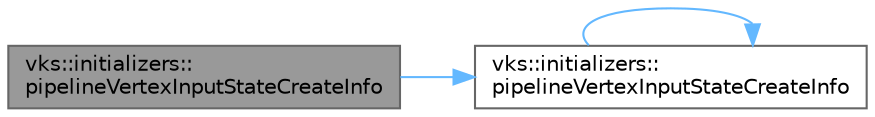 digraph "vks::initializers::pipelineVertexInputStateCreateInfo"
{
 // LATEX_PDF_SIZE
  bgcolor="transparent";
  edge [fontname=Helvetica,fontsize=10,labelfontname=Helvetica,labelfontsize=10];
  node [fontname=Helvetica,fontsize=10,shape=box,height=0.2,width=0.4];
  rankdir="LR";
  Node1 [id="Node000001",label="vks::initializers::\lpipelineVertexInputStateCreateInfo",height=0.2,width=0.4,color="gray40", fillcolor="grey60", style="filled", fontcolor="black",tooltip=" "];
  Node1 -> Node2 [id="edge1_Node000001_Node000002",color="steelblue1",style="solid",tooltip=" "];
  Node2 [id="Node000002",label="vks::initializers::\lpipelineVertexInputStateCreateInfo",height=0.2,width=0.4,color="grey40", fillcolor="white", style="filled",URL="$namespacevks_1_1initializers.html#ad2b96558ac811363c36880670cb74f11",tooltip=" "];
  Node2 -> Node2 [id="edge2_Node000002_Node000002",color="steelblue1",style="solid",tooltip=" "];
}

